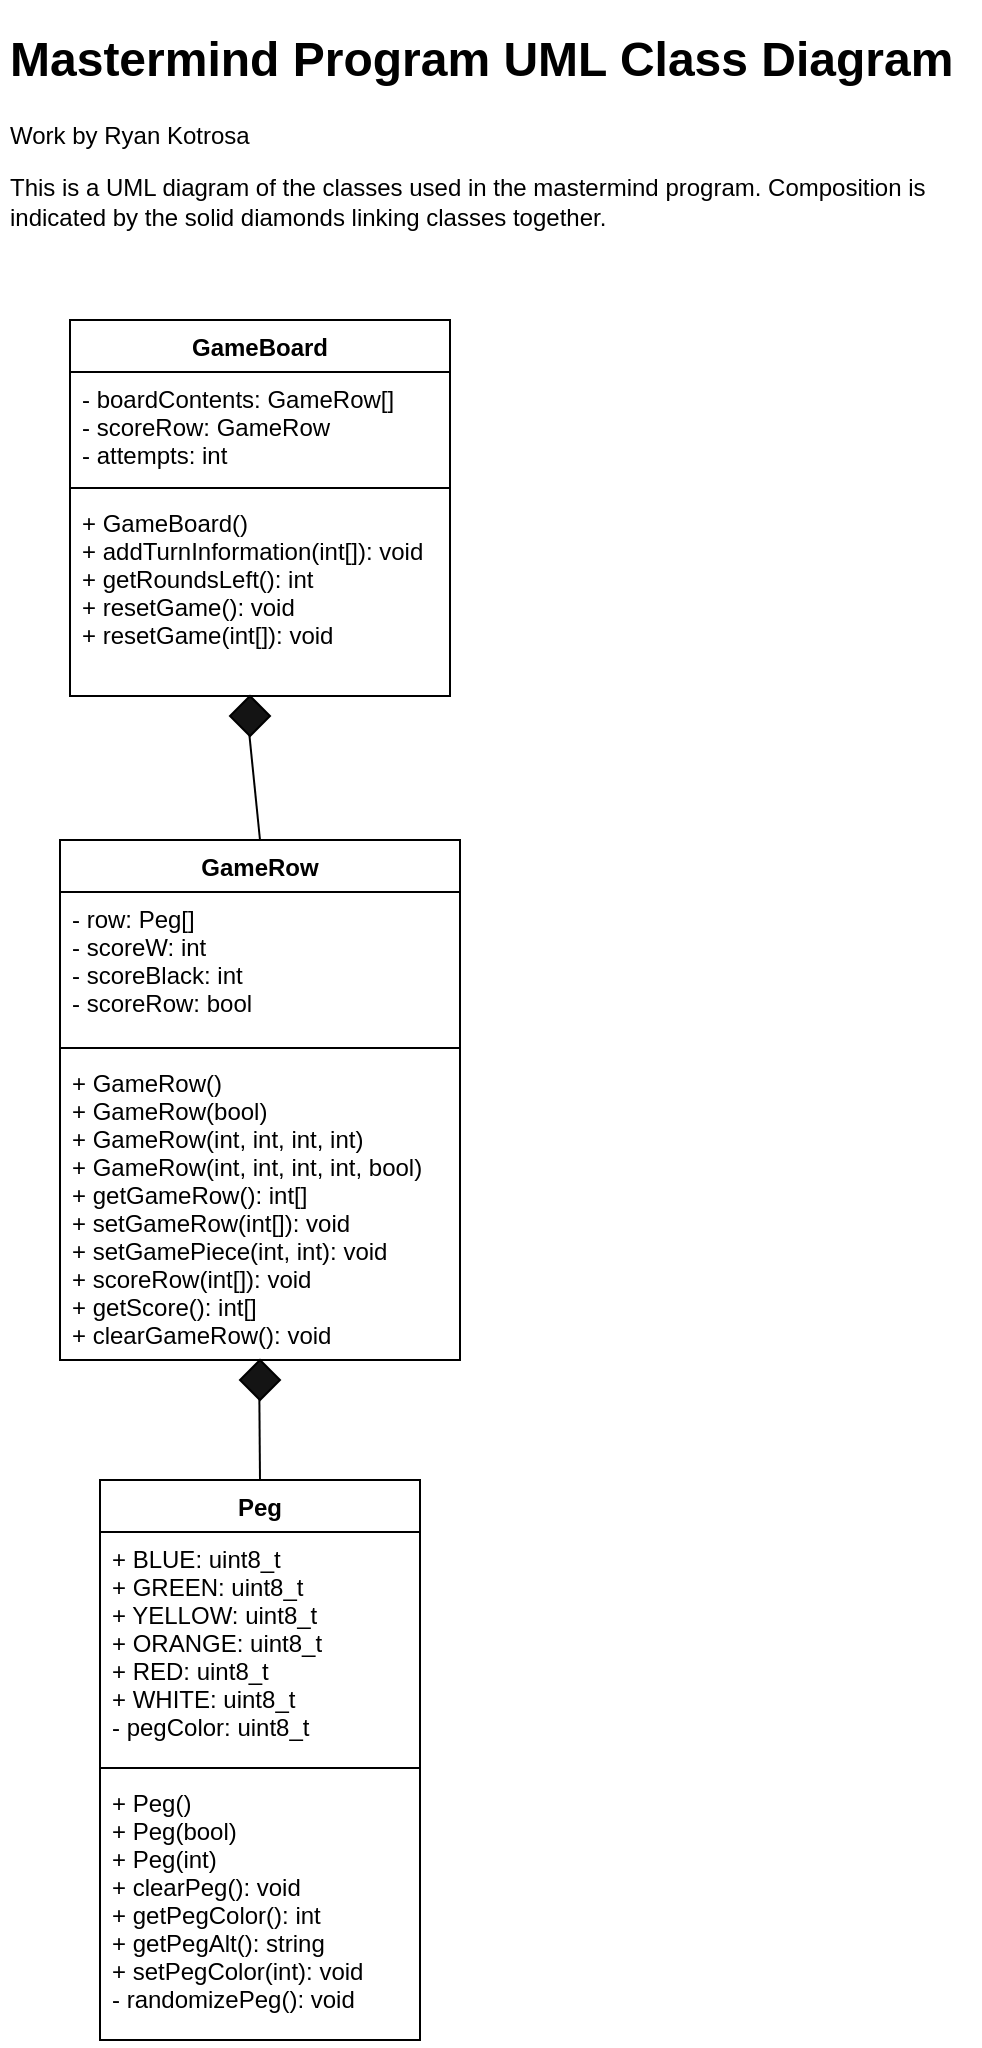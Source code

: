 <mxfile version="13.8.0" type="github">
  <diagram id="C5RBs43oDa-KdzZeNtuy" name="Page-1">
    <mxGraphModel dx="984" dy="1931" grid="1" gridSize="10" guides="1" tooltips="1" connect="1" arrows="1" fold="1" page="1" pageScale="1" pageWidth="827" pageHeight="1169" math="0" shadow="0">
      <root>
        <mxCell id="WIyWlLk6GJQsqaUBKTNV-0" />
        <mxCell id="WIyWlLk6GJQsqaUBKTNV-1" parent="WIyWlLk6GJQsqaUBKTNV-0" />
        <mxCell id="PcF8brpZlFGDyowLFs-Q-27" value="" style="endArrow=none;html=1;entryX=0.5;entryY=0;entryDx=0;entryDy=0;exitX=0.484;exitY=0.965;exitDx=0;exitDy=0;exitPerimeter=0;" edge="1" parent="WIyWlLk6GJQsqaUBKTNV-1" source="PcF8brpZlFGDyowLFs-Q-29" target="PcF8brpZlFGDyowLFs-Q-19">
          <mxGeometry width="50" height="50" relative="1" as="geometry">
            <mxPoint x="290" y="501" as="sourcePoint" />
            <mxPoint x="340" y="451" as="targetPoint" />
          </mxGeometry>
        </mxCell>
        <mxCell id="PcF8brpZlFGDyowLFs-Q-29" value="" style="rhombus;whiteSpace=wrap;html=1;fillColor=#141414;" vertex="1" parent="WIyWlLk6GJQsqaUBKTNV-1">
          <mxGeometry x="160" y="720" width="20" height="20" as="geometry" />
        </mxCell>
        <mxCell id="PcF8brpZlFGDyowLFs-Q-35" value="" style="endArrow=none;html=1;entryX=0.5;entryY=0;entryDx=0;entryDy=0;exitX=0.484;exitY=0.965;exitDx=0;exitDy=0;exitPerimeter=0;" edge="1" parent="WIyWlLk6GJQsqaUBKTNV-1" source="PcF8brpZlFGDyowLFs-Q-36" target="PcF8brpZlFGDyowLFs-Q-23">
          <mxGeometry width="50" height="50" relative="1" as="geometry">
            <mxPoint x="260" y="515" as="sourcePoint" />
            <mxPoint x="150" y="415" as="targetPoint" />
          </mxGeometry>
        </mxCell>
        <mxCell id="PcF8brpZlFGDyowLFs-Q-36" value="" style="rhombus;whiteSpace=wrap;html=1;fillColor=#141414;" vertex="1" parent="WIyWlLk6GJQsqaUBKTNV-1">
          <mxGeometry x="155" y="388" width="20" height="20" as="geometry" />
        </mxCell>
        <mxCell id="PcF8brpZlFGDyowLFs-Q-42" value="&lt;h1&gt;Mastermind Program UML Class Diagram&lt;/h1&gt;&lt;p&gt;Work by Ryan Kotrosa&lt;/p&gt;&lt;p&gt;This is a UML diagram of the classes used in the mastermind program. Composition is indicated by the solid diamonds linking classes together.&amp;nbsp;&lt;/p&gt;" style="text;html=1;strokeColor=none;fillColor=none;spacing=5;spacingTop=-20;whiteSpace=wrap;overflow=hidden;rounded=0;" vertex="1" parent="WIyWlLk6GJQsqaUBKTNV-1">
          <mxGeometry x="40" y="50" width="490" height="120" as="geometry" />
        </mxCell>
        <mxCell id="PcF8brpZlFGDyowLFs-Q-23" value="GameRow" style="swimlane;fontStyle=1;align=center;verticalAlign=top;childLayout=stackLayout;horizontal=1;startSize=26;horizontalStack=0;resizeParent=1;resizeParentMax=0;resizeLast=0;collapsible=1;marginBottom=0;" vertex="1" parent="WIyWlLk6GJQsqaUBKTNV-1">
          <mxGeometry x="70" y="460" width="200" height="260" as="geometry" />
        </mxCell>
        <mxCell id="PcF8brpZlFGDyowLFs-Q-24" value="- row: Peg[]&#xa;- scoreW: int&#xa;- scoreBlack: int&#xa;- scoreRow: bool" style="text;strokeColor=none;fillColor=none;align=left;verticalAlign=top;spacingLeft=4;spacingRight=4;overflow=hidden;rotatable=0;points=[[0,0.5],[1,0.5]];portConstraint=eastwest;" vertex="1" parent="PcF8brpZlFGDyowLFs-Q-23">
          <mxGeometry y="26" width="200" height="74" as="geometry" />
        </mxCell>
        <mxCell id="PcF8brpZlFGDyowLFs-Q-25" value="" style="line;strokeWidth=1;fillColor=none;align=left;verticalAlign=middle;spacingTop=-1;spacingLeft=3;spacingRight=3;rotatable=0;labelPosition=right;points=[];portConstraint=eastwest;" vertex="1" parent="PcF8brpZlFGDyowLFs-Q-23">
          <mxGeometry y="100" width="200" height="8" as="geometry" />
        </mxCell>
        <mxCell id="PcF8brpZlFGDyowLFs-Q-26" value="+ GameRow()&#xa;+ GameRow(bool)&#xa;+ GameRow(int, int, int, int)&#xa;+ GameRow(int, int, int, int, bool)&#xa;+ getGameRow(): int[]&#xa;+ setGameRow(int[]): void&#xa;+ setGamePiece(int, int): void&#xa;+ scoreRow(int[]): void&#xa;+ getScore(): int[]&#xa;+ clearGameRow(): void&#xa;" style="text;strokeColor=none;fillColor=none;align=left;verticalAlign=top;spacingLeft=4;spacingRight=4;overflow=hidden;rotatable=0;points=[[0,0.5],[1,0.5]];portConstraint=eastwest;" vertex="1" parent="PcF8brpZlFGDyowLFs-Q-23">
          <mxGeometry y="108" width="200" height="152" as="geometry" />
        </mxCell>
        <mxCell id="PcF8brpZlFGDyowLFs-Q-19" value="Peg" style="swimlane;fontStyle=1;align=center;verticalAlign=top;childLayout=stackLayout;horizontal=1;startSize=26;horizontalStack=0;resizeParent=1;resizeParentMax=0;resizeLast=0;collapsible=1;marginBottom=0;" vertex="1" parent="WIyWlLk6GJQsqaUBKTNV-1">
          <mxGeometry x="90" y="780" width="160" height="280" as="geometry" />
        </mxCell>
        <mxCell id="PcF8brpZlFGDyowLFs-Q-20" value="+ BLUE: uint8_t&#xa;+ GREEN: uint8_t&#xa;+ YELLOW: uint8_t&#xa;+ ORANGE: uint8_t&#xa;+ RED: uint8_t&#xa;+ WHITE: uint8_t&#xa;- pegColor: uint8_t" style="text;strokeColor=none;fillColor=none;align=left;verticalAlign=top;spacingLeft=4;spacingRight=4;overflow=hidden;rotatable=0;points=[[0,0.5],[1,0.5]];portConstraint=eastwest;" vertex="1" parent="PcF8brpZlFGDyowLFs-Q-19">
          <mxGeometry y="26" width="160" height="114" as="geometry" />
        </mxCell>
        <mxCell id="PcF8brpZlFGDyowLFs-Q-21" value="" style="line;strokeWidth=1;fillColor=none;align=left;verticalAlign=middle;spacingTop=-1;spacingLeft=3;spacingRight=3;rotatable=0;labelPosition=right;points=[];portConstraint=eastwest;" vertex="1" parent="PcF8brpZlFGDyowLFs-Q-19">
          <mxGeometry y="140" width="160" height="8" as="geometry" />
        </mxCell>
        <mxCell id="PcF8brpZlFGDyowLFs-Q-22" value="+ Peg()&#xa;+ Peg(bool)&#xa;+ Peg(int)&#xa;+ clearPeg(): void&#xa;+ getPegColor(): int&#xa;+ getPegAlt(): string&#xa;+ setPegColor(int): void&#xa;- randomizePeg(): void" style="text;strokeColor=none;fillColor=none;align=left;verticalAlign=top;spacingLeft=4;spacingRight=4;overflow=hidden;rotatable=0;points=[[0,0.5],[1,0.5]];portConstraint=eastwest;" vertex="1" parent="PcF8brpZlFGDyowLFs-Q-19">
          <mxGeometry y="148" width="160" height="132" as="geometry" />
        </mxCell>
        <mxCell id="PcF8brpZlFGDyowLFs-Q-10" value="GameBoard" style="swimlane;fontStyle=1;align=center;verticalAlign=top;childLayout=stackLayout;horizontal=1;startSize=26;horizontalStack=0;resizeParent=1;resizeParentMax=0;resizeLast=0;collapsible=1;marginBottom=0;" vertex="1" parent="WIyWlLk6GJQsqaUBKTNV-1">
          <mxGeometry x="75" y="200" width="190" height="188" as="geometry" />
        </mxCell>
        <mxCell id="PcF8brpZlFGDyowLFs-Q-11" value="- boardContents: GameRow[]&#xa;- scoreRow: GameRow&#xa;- attempts: int&#xa;" style="text;strokeColor=none;fillColor=none;align=left;verticalAlign=top;spacingLeft=4;spacingRight=4;overflow=hidden;rotatable=0;points=[[0,0.5],[1,0.5]];portConstraint=eastwest;" vertex="1" parent="PcF8brpZlFGDyowLFs-Q-10">
          <mxGeometry y="26" width="190" height="54" as="geometry" />
        </mxCell>
        <mxCell id="PcF8brpZlFGDyowLFs-Q-12" value="" style="line;strokeWidth=1;fillColor=none;align=left;verticalAlign=middle;spacingTop=-1;spacingLeft=3;spacingRight=3;rotatable=0;labelPosition=right;points=[];portConstraint=eastwest;" vertex="1" parent="PcF8brpZlFGDyowLFs-Q-10">
          <mxGeometry y="80" width="190" height="8" as="geometry" />
        </mxCell>
        <mxCell id="PcF8brpZlFGDyowLFs-Q-13" value="+ GameBoard()&#xa;+ addTurnInformation(int[]): void&#xa;+ getRoundsLeft(): int&#xa;+ resetGame(): void&#xa;+ resetGame(int[]): void" style="text;strokeColor=none;fillColor=none;align=left;verticalAlign=top;spacingLeft=4;spacingRight=4;overflow=hidden;rotatable=0;points=[[0,0.5],[1,0.5]];portConstraint=eastwest;" vertex="1" parent="PcF8brpZlFGDyowLFs-Q-10">
          <mxGeometry y="88" width="190" height="100" as="geometry" />
        </mxCell>
      </root>
    </mxGraphModel>
  </diagram>
</mxfile>
